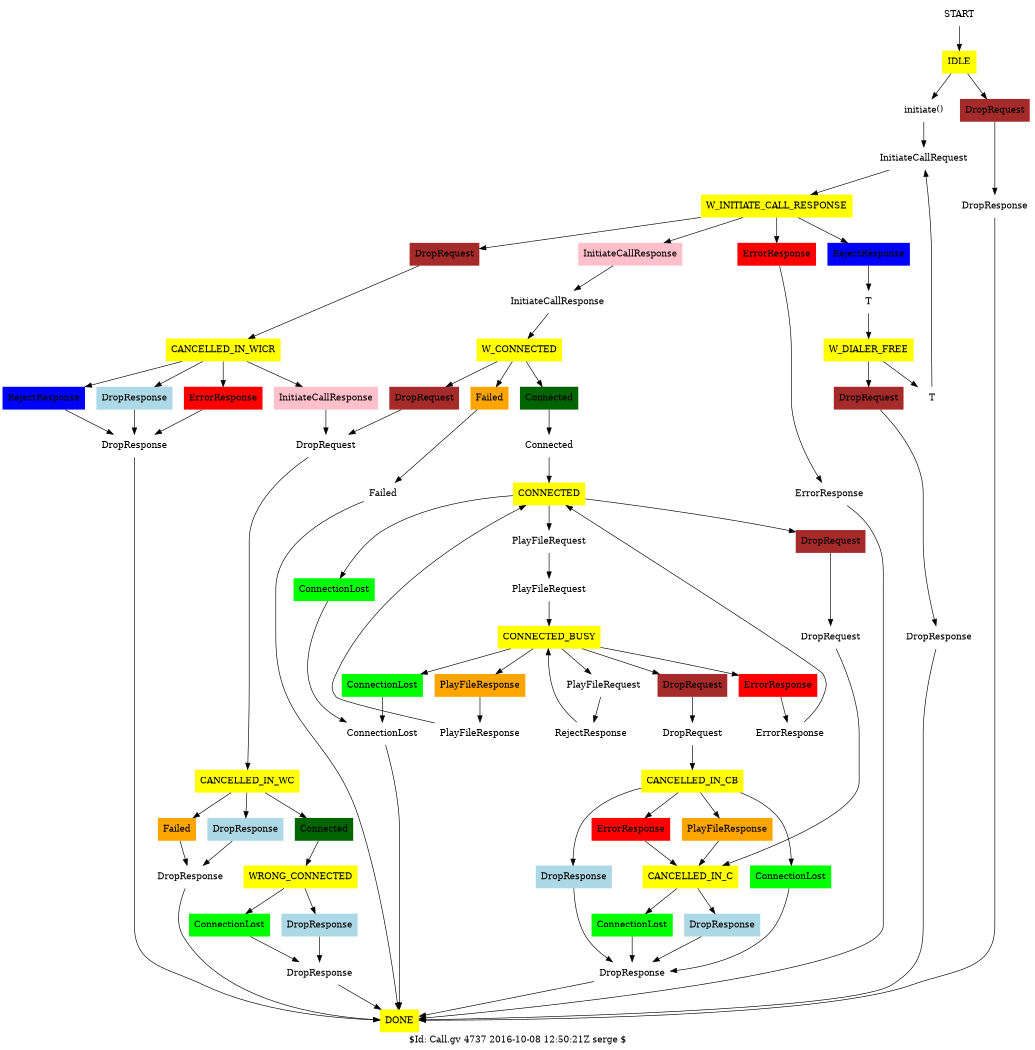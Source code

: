 # Call.
#
# Copyright (C) 2016 Sergey Kolevatov
#
# This program is free software: you can redistribute it and/or modify
# it under the terms of the GNU General Public License as published by
# the Free Software Foundation, either version 3 of the License, or
# (at your option) any later version.
#
# This program is distributed in the hope that it will be useful,
# but WITHOUT ANY WARRANTY; without even the implied warranty of
# MERCHANTABILITY or FITNESS FOR A PARTICULAR PURPOSE. See the
# GNU General Public License for more details.
#
# You should have received a copy of the GNU General Public License
# along with this program. If not, see <http://www.gnu.org/licenses/>.
#

# $Id: Call.gv 4737 2016-10-08 12:50:21Z serge $
#
# execute: FL=Call; dot -l sdl.ps -Tps $FL.gv -o $FL.ps; ps2pdf $FL.ps $FL.pdf

digraph Call
{

label="$Id: Call.gv 4737 2016-10-08 12:50:21Z serge $";

size="7,7";
ratio=fill;
splines=true;
node [peripheries=0 style=filled fillcolor=white]

######################################################
# States

START                      [ shape = sdl_start ]
IDLE                       [ shape = sdl_state fillcolor=yellow ]
W_INITIATE_CALL_RESPONSE   [ shape = sdl_state fillcolor=yellow ]
W_DIALER_FREE              [ shape = sdl_state fillcolor=yellow ]
W_CONNECTED                [ shape = sdl_state fillcolor=yellow ]
CONNECTED                  [ shape = sdl_state fillcolor=yellow ]
CONNECTED_BUSY             [ shape = sdl_state fillcolor=yellow ]
WRONG_CONNECTED            [ shape = sdl_state fillcolor=yellow ]
CANCELLED_IN_C             [ shape = sdl_state fillcolor=yellow ]
CANCELLED_IN_CB            [ shape = sdl_state fillcolor=yellow ]
CANCELLED_IN_WICR          [ shape = sdl_state fillcolor=yellow ]
CANCELLED_IN_WC            [ shape = sdl_state fillcolor=yellow ]
DONE                       [ shape = sdl_state fillcolor=yellow ]

######################################################
# Actions

IDLE__INITIATE                    [ label="initiate()"                      shape = sdl_input_from_left ]
IDLE__DROP_REQ                    [ label=DropRequest                       shape = sdl_input_from_left fillcolor=brown ]
IDLE__SEND_DROP_RESP              [ label=DropResponse                      shape = sdl_output_to_left ]
IDLE__SEND_ICR                    [ label=InitiateCallRequest               shape = sdl_output_to_right ]

W_DIALER_FREE__TIMER              [ label=T                                 shape = sdl_input_from_left ]
W_DIALER_FREE__DROP_REQ           [ label=DropRequest                       shape = sdl_input_from_left fillcolor=brown ]
W_DIALER_FREE__SEND_DROP_RESP     [ label=DropResponse                      shape = sdl_output_to_left ]

W_INITIATE_CALL_RESPONSE__ICR        [ label=InitiateCallResponse              shape = sdl_input_from_right fillcolor=pink ]
W_INITIATE_CALL_RESPONSE__ERROR      [ label=ErrorResponse                     shape = sdl_input_from_right fillcolor=red ]
W_INITIATE_CALL_RESPONSE__SEND_ERROR [ label=ErrorResponse                     shape = sdl_output_to_left ]
W_INITIATE_CALL_RESPONSE__SEND_ICR   [ label=InitiateCallResponse              shape = sdl_output_to_left ]
W_INITIATE_CALL_RESPONSE__REJECT     [ label=RejectResponse                    shape = sdl_input_from_right fillcolor=blue ]
W_INITIATE_CALL_RESPONSE__SET_T      [ label=T                                 shape = sdl_set ]
W_INITIATE_CALL_RESPONSE__DROP_REQ   [ label=DropRequest                       shape = sdl_input_from_left fillcolor=brown ]

W_CONNECTED__DROP_REQ              [ label=DropRequest                       shape = sdl_input_from_left fillcolor=brown ]
W_CONNECTED__SEND_DROP_REQ         [ label=DropRequest                       shape = sdl_output_to_right ]
W_CONNECTED__CONNECTED             [ label=Connected                         shape = sdl_input_from_right fillcolor=darkgreen ]
W_CONNECTED__SEND_CONNECTED        [ label=Connected                         shape = sdl_output_to_left ]
W_CONNECTED__FAILED                [ label=Failed                            shape = sdl_input_from_right fillcolor=orange ]
W_CONNECTED__SEND_FAILED           [ label=Failed                            shape = sdl_output_to_left ]

CONNECTED__PLAY_FILE_REQ          [ label=PlayFileRequest                   shape = sdl_input_from_left ]
CONNECTED__SEND_PLAY_FILE_REQ     [ label=PlayFileRequest                   shape = sdl_output_to_right ]
CONNECTED__DROP_REQ               [ label=DropRequest                       shape = sdl_input_from_left fillcolor=brown ]
CONNECTED__SEND_DROP_REQ          [ label=DropRequest                       shape = sdl_output_to_right ]
CONNECTED__CONN_LOST              [ label=ConnectionLost                    shape = sdl_input_from_right fillcolor=green ]
CONNECTED__SEND_CONN_LOST         [ label=ConnectionLost                    shape = sdl_output_to_left ]

CONNECTED_BUSY__PLAY_FILE_REQ     [ label=PlayFileRequest                   shape = sdl_input_from_left ]
CONNECTED_BUSY__SEND_REJECT       [ label=RejectResponse                    shape = sdl_output_to_left ]
CONNECTED_BUSY__ERROR             [ label=ErrorResponse                     shape = sdl_input_from_right fillcolor=red ]
CONNECTED_BUSY__SEND_ERROR        [ label=ErrorResponse                     shape = sdl_output_to_left ]
CONNECTED_BUSY__DROP_REQ          [ label=DropRequest                       shape = sdl_input_from_left fillcolor=brown ]
CONNECTED_BUSY__SEND_DROP_REQ     [ label=DropRequest                       shape = sdl_output_to_right ]
CONNECTED_BUSY__CONN_LOST         [ label=ConnectionLost                    shape = sdl_input_from_right fillcolor=green ]
CONNECTED_BUSY__PLAY_FILE_RESP    [ label=PlayFileResponse                  shape = sdl_input_from_right fillcolor=orange ]
CONNECTED_BUSY__SEND_PLAY_FILE_RESP  [ label=PlayFileResponse                  shape = sdl_output_to_left ]

WRONG_CONNECTED__DROP_RESP        [ label=DropResponse                      shape = sdl_input_from_right fillcolor=lightblue ]
WRONG_CONNECTED__CONN_LOST        [ label=ConnectionLost                    shape = sdl_input_from_right fillcolor=green ]
WRONG_CONNECTED__SEND_DROP_RESP   [ label=DropResponse                      shape = sdl_output_to_left ]

CANCELLED_IN_C__DROP_RESP         [ label=DropResponse                      shape = sdl_input_from_right fillcolor=lightblue ]
CANCELLED_IN_C__SEND_DROP_RESP    [ label=DropResponse                      shape = sdl_output_to_left ]
CANCELLED_IN_C__CONN_LOST         [ label=ConnectionLost                    shape = sdl_input_from_right fillcolor=green ]

CANCELLED_IN_CB__DROP_RESP        [ label=DropResponse                      shape = sdl_input_from_right fillcolor=lightblue ]
CANCELLED_IN_CB__ERROR            [ label=ErrorResponse                     shape = sdl_input_from_right fillcolor=red ]
CANCELLED_IN_CB__PLAY_FILE_RESP   [ label=PlayFileResponse                  shape = sdl_input_from_right fillcolor=orange ]
CANCELLED_IN_CB__CONN_LOST        [ label=ConnectionLost                    shape = sdl_input_from_right fillcolor=green ]

W_DIALER_FREE__TIMER              [ label=T                                 shape = sdl_input_from_left ]

CANCELLED_IN_WICR__ERROR          [ label=ErrorResponse                     shape = sdl_input_from_right fillcolor=red ]
CANCELLED_IN_WICR__REJECT         [ label=RejectResponse                    shape = sdl_input_from_right fillcolor=blue ]
CANCELLED_IN_WICR__ICR            [ label=InitiateCallResponse              shape = sdl_input_from_right fillcolor=pink ]
CANCELLED_IN_WICR__DROP_RESP      [ label=DropResponse                      shape = sdl_input_from_right fillcolor=lightblue ]
CANCELLED_IN_WICR__SEND_DROP_RESP [ label=DropResponse                      shape = sdl_output_to_left ]

CANCELLED_IN_WC__CONNECTED        [ label=Connected                         shape = sdl_input_from_right fillcolor=darkgreen ]
CANCELLED_IN_WC__FAILED           [ label=Failed                            shape = sdl_input_from_right fillcolor=orange ]
CANCELLED_IN_WC__DROP_RESP        [ label=DropResponse                      shape = sdl_input_from_right fillcolor=lightblue ]
CANCELLED_IN_WC__SEND_DROP_RESP   [ label=DropResponse                      shape = sdl_output_to_left ]


######################################################
# Transitions

START -> IDLE

IDLE -> IDLE__INITIATE       -> IDLE__SEND_ICR       -> W_INITIATE_CALL_RESPONSE
IDLE -> IDLE__DROP_REQ       -> IDLE__SEND_DROP_RESP -> DONE

W_DIALER_FREE -> W_DIALER_FREE__TIMER    -> IDLE__SEND_ICR
W_DIALER_FREE -> W_DIALER_FREE__DROP_REQ -> W_DIALER_FREE__SEND_DROP_RESP -> DONE

W_INITIATE_CALL_RESPONSE -> W_INITIATE_CALL_RESPONSE__ICR      -> W_INITIATE_CALL_RESPONSE__SEND_ICR   -> W_CONNECTED
W_INITIATE_CALL_RESPONSE -> W_INITIATE_CALL_RESPONSE__ERROR    -> W_INITIATE_CALL_RESPONSE__SEND_ERROR -> DONE
W_INITIATE_CALL_RESPONSE -> W_INITIATE_CALL_RESPONSE__REJECT   -> W_INITIATE_CALL_RESPONSE__SET_T      -> W_DIALER_FREE
W_INITIATE_CALL_RESPONSE -> W_INITIATE_CALL_RESPONSE__DROP_REQ -> CANCELLED_IN_WICR

W_CONNECTED -> W_CONNECTED__DROP_REQ  -> W_CONNECTED__SEND_DROP_REQ  -> CANCELLED_IN_WC
W_CONNECTED -> W_CONNECTED__CONNECTED -> W_CONNECTED__SEND_CONNECTED -> CONNECTED
W_CONNECTED -> W_CONNECTED__FAILED    -> W_CONNECTED__SEND_FAILED    -> DONE

CONNECTED -> CONNECTED__PLAY_FILE_REQ -> CONNECTED__SEND_PLAY_FILE_REQ -> CONNECTED_BUSY
CONNECTED -> CONNECTED__DROP_REQ      -> CONNECTED__SEND_DROP_REQ      -> CANCELLED_IN_C
CONNECTED -> CONNECTED__CONN_LOST     -> CONNECTED__SEND_CONN_LOST     -> DONE

CONNECTED_BUSY -> CONNECTED_BUSY__PLAY_FILE_REQ  -> CONNECTED_BUSY__SEND_REJECT   -> CONNECTED_BUSY
CONNECTED_BUSY -> CONNECTED_BUSY__ERROR          -> CONNECTED_BUSY__SEND_ERROR    -> CONNECTED
CONNECTED_BUSY -> CONNECTED_BUSY__DROP_REQ       -> CONNECTED_BUSY__SEND_DROP_REQ -> CANCELLED_IN_CB
CONNECTED_BUSY -> CONNECTED_BUSY__CONN_LOST      -> CONNECTED__SEND_CONN_LOST
CONNECTED_BUSY -> CONNECTED_BUSY__PLAY_FILE_RESP -> CONNECTED_BUSY__SEND_PLAY_FILE_RESP -> CONNECTED


CANCELLED_IN_C -> CANCELLED_IN_C__DROP_RESP  -> CANCELLED_IN_C__SEND_DROP_RESP -> DONE
CANCELLED_IN_C -> CANCELLED_IN_C__CONN_LOST  -> CANCELLED_IN_C__SEND_DROP_RESP


CANCELLED_IN_CB -> CANCELLED_IN_CB__ERROR          -> CANCELLED_IN_C
CANCELLED_IN_CB -> CANCELLED_IN_CB__PLAY_FILE_RESP -> CANCELLED_IN_C
CANCELLED_IN_CB -> CANCELLED_IN_CB__DROP_RESP      -> CANCELLED_IN_C__SEND_DROP_RESP
CANCELLED_IN_CB -> CANCELLED_IN_CB__CONN_LOST      -> CANCELLED_IN_C__SEND_DROP_RESP


CANCELLED_IN_WICR -> CANCELLED_IN_WICR__ERROR     -> CANCELLED_IN_WICR__SEND_DROP_RESP -> DONE
CANCELLED_IN_WICR -> CANCELLED_IN_WICR__REJECT    -> CANCELLED_IN_WICR__SEND_DROP_RESP
CANCELLED_IN_WICR -> CANCELLED_IN_WICR__DROP_RESP -> CANCELLED_IN_WICR__SEND_DROP_RESP
CANCELLED_IN_WICR -> CANCELLED_IN_WICR__ICR       -> W_CONNECTED__SEND_DROP_REQ

CANCELLED_IN_WC -> CANCELLED_IN_WC__CONNECTED -> WRONG_CONNECTED
CANCELLED_IN_WC -> CANCELLED_IN_WC__FAILED    -> CANCELLED_IN_WC__SEND_DROP_RESP    -> DONE
CANCELLED_IN_WC -> CANCELLED_IN_WC__DROP_RESP -> CANCELLED_IN_WC__SEND_DROP_RESP

WRONG_CONNECTED -> WRONG_CONNECTED__DROP_RESP -> WRONG_CONNECTED__SEND_DROP_RESP -> DONE
WRONG_CONNECTED -> WRONG_CONNECTED__CONN_LOST -> WRONG_CONNECTED__SEND_DROP_RESP
}
